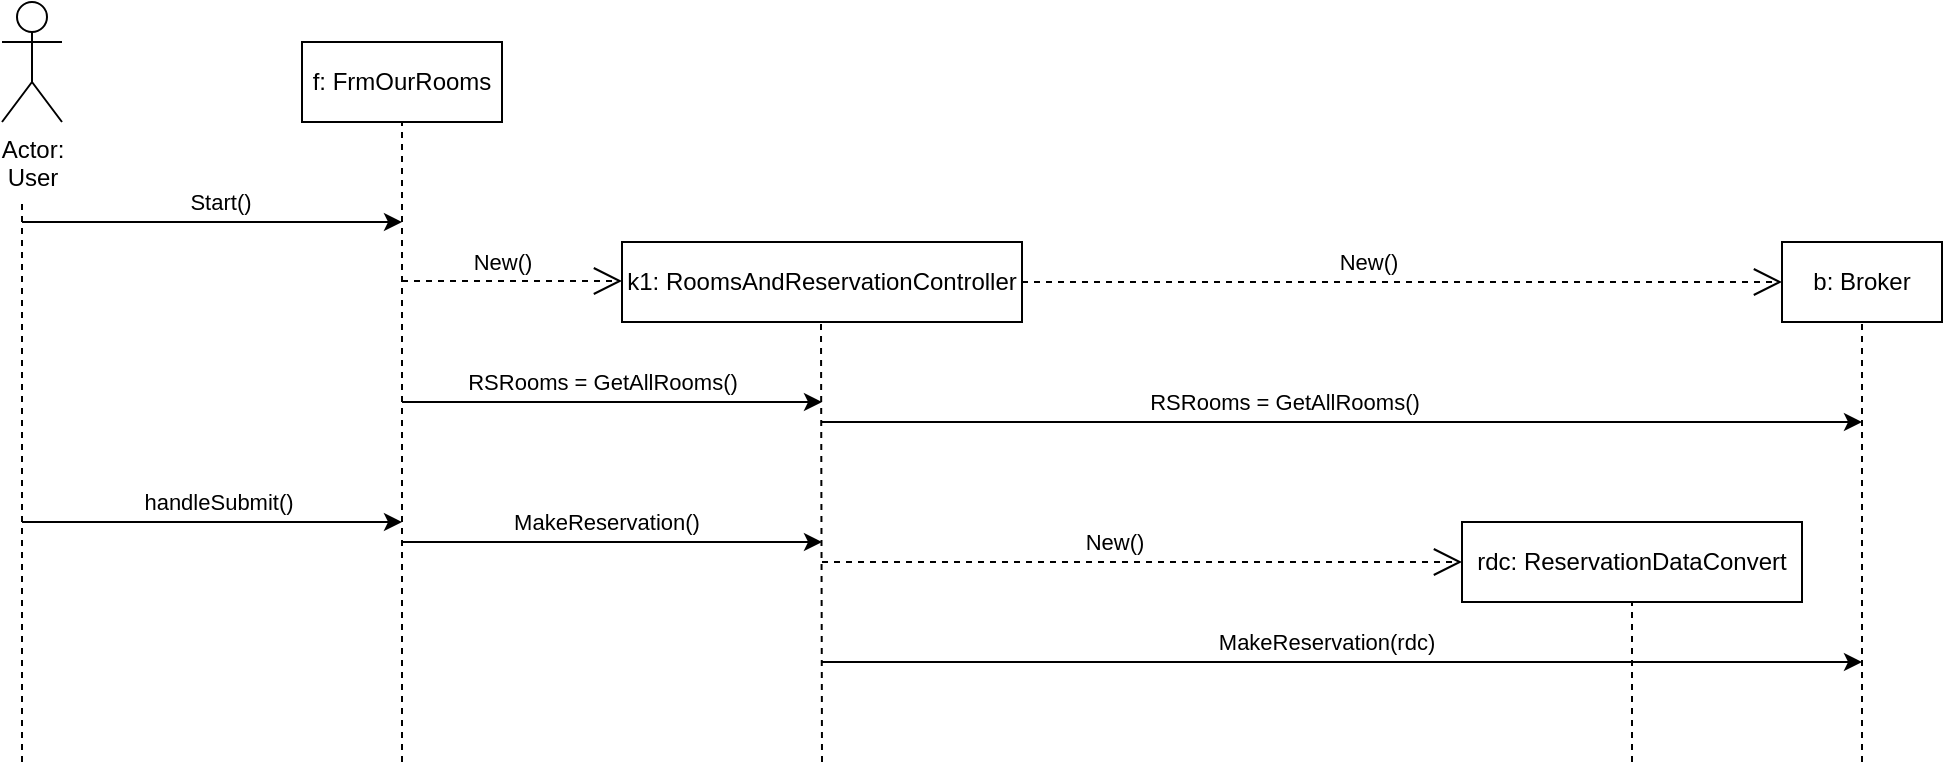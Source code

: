<mxfile version="22.1.17" type="device">
  <diagram name="Page-1" id="gK5HmYNlsJiF3yvIXfuO">
    <mxGraphModel dx="1290" dy="530" grid="1" gridSize="10" guides="1" tooltips="1" connect="1" arrows="1" fold="1" page="1" pageScale="1" pageWidth="827" pageHeight="1169" math="0" shadow="0">
      <root>
        <mxCell id="0" />
        <mxCell id="1" parent="0" />
        <mxCell id="zODhvOu5re7cC0Qfkqh8-1" value="Actor:&lt;br&gt;User" style="shape=umlActor;verticalLabelPosition=bottom;verticalAlign=top;html=1;outlineConnect=0;" parent="1" vertex="1">
          <mxGeometry x="10" y="20" width="30" height="60" as="geometry" />
        </mxCell>
        <mxCell id="zODhvOu5re7cC0Qfkqh8-2" value="" style="endArrow=none;dashed=1;html=1;rounded=0;" parent="1" edge="1">
          <mxGeometry width="50" height="50" relative="1" as="geometry">
            <mxPoint x="20" y="400" as="sourcePoint" />
            <mxPoint x="20" y="120" as="targetPoint" />
          </mxGeometry>
        </mxCell>
        <mxCell id="zODhvOu5re7cC0Qfkqh8-3" value="f: FrmOurRooms" style="rounded=0;whiteSpace=wrap;html=1;" parent="1" vertex="1">
          <mxGeometry x="160" y="40" width="100" height="40" as="geometry" />
        </mxCell>
        <mxCell id="zODhvOu5re7cC0Qfkqh8-4" value="" style="endArrow=none;dashed=1;html=1;rounded=0;entryX=0.5;entryY=1;entryDx=0;entryDy=0;" parent="1" target="zODhvOu5re7cC0Qfkqh8-3" edge="1">
          <mxGeometry width="50" height="50" relative="1" as="geometry">
            <mxPoint x="210" y="400" as="sourcePoint" />
            <mxPoint x="440" y="250" as="targetPoint" />
          </mxGeometry>
        </mxCell>
        <mxCell id="zODhvOu5re7cC0Qfkqh8-5" value="" style="endArrow=classic;html=1;rounded=0;" parent="1" edge="1">
          <mxGeometry width="50" height="50" relative="1" as="geometry">
            <mxPoint x="20" y="130" as="sourcePoint" />
            <mxPoint x="210" y="130" as="targetPoint" />
          </mxGeometry>
        </mxCell>
        <mxCell id="zODhvOu5re7cC0Qfkqh8-6" value="Start()" style="edgeLabel;html=1;align=center;verticalAlign=middle;resizable=0;points=[];" parent="zODhvOu5re7cC0Qfkqh8-5" vertex="1" connectable="0">
          <mxGeometry x="0.04" y="-3" relative="1" as="geometry">
            <mxPoint y="-13" as="offset" />
          </mxGeometry>
        </mxCell>
        <mxCell id="zODhvOu5re7cC0Qfkqh8-7" value="k1:&amp;nbsp;RoomsAndReservationController" style="rounded=0;whiteSpace=wrap;html=1;" parent="1" vertex="1">
          <mxGeometry x="320" y="140" width="200" height="40" as="geometry" />
        </mxCell>
        <mxCell id="zODhvOu5re7cC0Qfkqh8-8" value="New()" style="endArrow=open;endSize=12;dashed=1;html=1;rounded=0;" parent="1" edge="1">
          <mxGeometry x="-0.091" y="10" width="160" relative="1" as="geometry">
            <mxPoint x="210" y="159.5" as="sourcePoint" />
            <mxPoint x="320" y="159.5" as="targetPoint" />
            <mxPoint as="offset" />
          </mxGeometry>
        </mxCell>
        <mxCell id="zODhvOu5re7cC0Qfkqh8-9" value="b: Broker" style="rounded=0;whiteSpace=wrap;html=1;" parent="1" vertex="1">
          <mxGeometry x="900" y="140" width="80" height="40" as="geometry" />
        </mxCell>
        <mxCell id="zODhvOu5re7cC0Qfkqh8-10" value="New()" style="endArrow=open;endSize=12;dashed=1;html=1;rounded=0;exitX=1;exitY=0.5;exitDx=0;exitDy=0;entryX=0;entryY=0.5;entryDx=0;entryDy=0;" parent="1" source="zODhvOu5re7cC0Qfkqh8-7" target="zODhvOu5re7cC0Qfkqh8-9" edge="1">
          <mxGeometry x="-0.091" y="10" width="160" relative="1" as="geometry">
            <mxPoint x="560" y="130" as="sourcePoint" />
            <mxPoint x="670" y="130" as="targetPoint" />
            <mxPoint as="offset" />
          </mxGeometry>
        </mxCell>
        <mxCell id="zODhvOu5re7cC0Qfkqh8-11" value="" style="endArrow=none;dashed=1;html=1;rounded=0;entryX=0.5;entryY=1;entryDx=0;entryDy=0;" parent="1" target="zODhvOu5re7cC0Qfkqh8-9" edge="1">
          <mxGeometry width="50" height="50" relative="1" as="geometry">
            <mxPoint x="940" y="400" as="sourcePoint" />
            <mxPoint x="220" y="90" as="targetPoint" />
          </mxGeometry>
        </mxCell>
        <mxCell id="zODhvOu5re7cC0Qfkqh8-12" value="" style="endArrow=none;dashed=1;html=1;rounded=0;" parent="1" edge="1">
          <mxGeometry width="50" height="50" relative="1" as="geometry">
            <mxPoint x="420" y="400" as="sourcePoint" />
            <mxPoint x="419.5" y="180" as="targetPoint" />
          </mxGeometry>
        </mxCell>
        <mxCell id="zODhvOu5re7cC0Qfkqh8-13" value="" style="endArrow=classic;html=1;rounded=0;" parent="1" edge="1">
          <mxGeometry width="50" height="50" relative="1" as="geometry">
            <mxPoint x="210" y="220" as="sourcePoint" />
            <mxPoint x="420" y="220" as="targetPoint" />
          </mxGeometry>
        </mxCell>
        <mxCell id="zODhvOu5re7cC0Qfkqh8-14" value="RSRooms = GetAllRooms()" style="edgeLabel;html=1;align=center;verticalAlign=middle;resizable=0;points=[];" parent="zODhvOu5re7cC0Qfkqh8-13" vertex="1" connectable="0">
          <mxGeometry x="0.225" y="2" relative="1" as="geometry">
            <mxPoint x="-29" y="-8" as="offset" />
          </mxGeometry>
        </mxCell>
        <mxCell id="zODhvOu5re7cC0Qfkqh8-17" value="" style="endArrow=classic;html=1;rounded=0;" parent="1" edge="1">
          <mxGeometry width="50" height="50" relative="1" as="geometry">
            <mxPoint x="420" y="230" as="sourcePoint" />
            <mxPoint x="940" y="230" as="targetPoint" />
          </mxGeometry>
        </mxCell>
        <mxCell id="zODhvOu5re7cC0Qfkqh8-18" value="RSRooms = GetAllRooms()" style="edgeLabel;html=1;align=center;verticalAlign=middle;resizable=0;points=[];" parent="zODhvOu5re7cC0Qfkqh8-17" vertex="1" connectable="0">
          <mxGeometry x="0.225" y="2" relative="1" as="geometry">
            <mxPoint x="-88" y="-8" as="offset" />
          </mxGeometry>
        </mxCell>
        <mxCell id="zODhvOu5re7cC0Qfkqh8-30" value="" style="endArrow=classic;html=1;rounded=0;" parent="1" edge="1">
          <mxGeometry width="50" height="50" relative="1" as="geometry">
            <mxPoint x="20" y="280" as="sourcePoint" />
            <mxPoint x="210" y="280" as="targetPoint" />
          </mxGeometry>
        </mxCell>
        <mxCell id="zODhvOu5re7cC0Qfkqh8-35" value="handleSubmit()" style="edgeLabel;html=1;align=center;verticalAlign=middle;resizable=0;points=[];" parent="zODhvOu5re7cC0Qfkqh8-30" vertex="1" connectable="0">
          <mxGeometry x="0.032" relative="1" as="geometry">
            <mxPoint y="-10" as="offset" />
          </mxGeometry>
        </mxCell>
        <mxCell id="zODhvOu5re7cC0Qfkqh8-33" value="" style="endArrow=classic;html=1;rounded=0;" parent="1" edge="1">
          <mxGeometry width="50" height="50" relative="1" as="geometry">
            <mxPoint x="210" y="290" as="sourcePoint" />
            <mxPoint x="420" y="290" as="targetPoint" />
          </mxGeometry>
        </mxCell>
        <mxCell id="zODhvOu5re7cC0Qfkqh8-34" value="MakeReservation()" style="edgeLabel;html=1;align=center;verticalAlign=middle;resizable=0;points=[];" parent="zODhvOu5re7cC0Qfkqh8-33" vertex="1" connectable="0">
          <mxGeometry x="-0.032" y="5" relative="1" as="geometry">
            <mxPoint y="-5" as="offset" />
          </mxGeometry>
        </mxCell>
        <mxCell id="zODhvOu5re7cC0Qfkqh8-36" value="New()" style="endArrow=open;endSize=12;dashed=1;html=1;rounded=0;entryX=0;entryY=0.5;entryDx=0;entryDy=0;" parent="1" target="zODhvOu5re7cC0Qfkqh8-37" edge="1">
          <mxGeometry x="-0.091" y="10" width="160" relative="1" as="geometry">
            <mxPoint x="420" y="300" as="sourcePoint" />
            <mxPoint x="830" y="300" as="targetPoint" />
            <mxPoint as="offset" />
          </mxGeometry>
        </mxCell>
        <mxCell id="zODhvOu5re7cC0Qfkqh8-37" value="rdc:&amp;nbsp;ReservationDataConvert" style="rounded=0;whiteSpace=wrap;html=1;" parent="1" vertex="1">
          <mxGeometry x="740" y="280" width="170" height="40" as="geometry" />
        </mxCell>
        <mxCell id="zODhvOu5re7cC0Qfkqh8-39" value="" style="endArrow=classic;html=1;rounded=0;" parent="1" edge="1">
          <mxGeometry width="50" height="50" relative="1" as="geometry">
            <mxPoint x="420" y="350" as="sourcePoint" />
            <mxPoint x="940" y="350" as="targetPoint" />
          </mxGeometry>
        </mxCell>
        <mxCell id="zODhvOu5re7cC0Qfkqh8-40" value="MakeReservation(rdc)" style="edgeLabel;html=1;align=center;verticalAlign=middle;resizable=0;points=[];" parent="zODhvOu5re7cC0Qfkqh8-39" vertex="1" connectable="0">
          <mxGeometry x="-0.032" y="5" relative="1" as="geometry">
            <mxPoint y="-5" as="offset" />
          </mxGeometry>
        </mxCell>
        <mxCell id="8i08_DUAdK8MHzcCfiOD-1" value="" style="endArrow=none;dashed=1;html=1;rounded=0;entryX=0.5;entryY=1;entryDx=0;entryDy=0;" parent="1" target="zODhvOu5re7cC0Qfkqh8-37" edge="1">
          <mxGeometry width="50" height="50" relative="1" as="geometry">
            <mxPoint x="825" y="400" as="sourcePoint" />
            <mxPoint x="220" y="90" as="targetPoint" />
          </mxGeometry>
        </mxCell>
      </root>
    </mxGraphModel>
  </diagram>
</mxfile>
